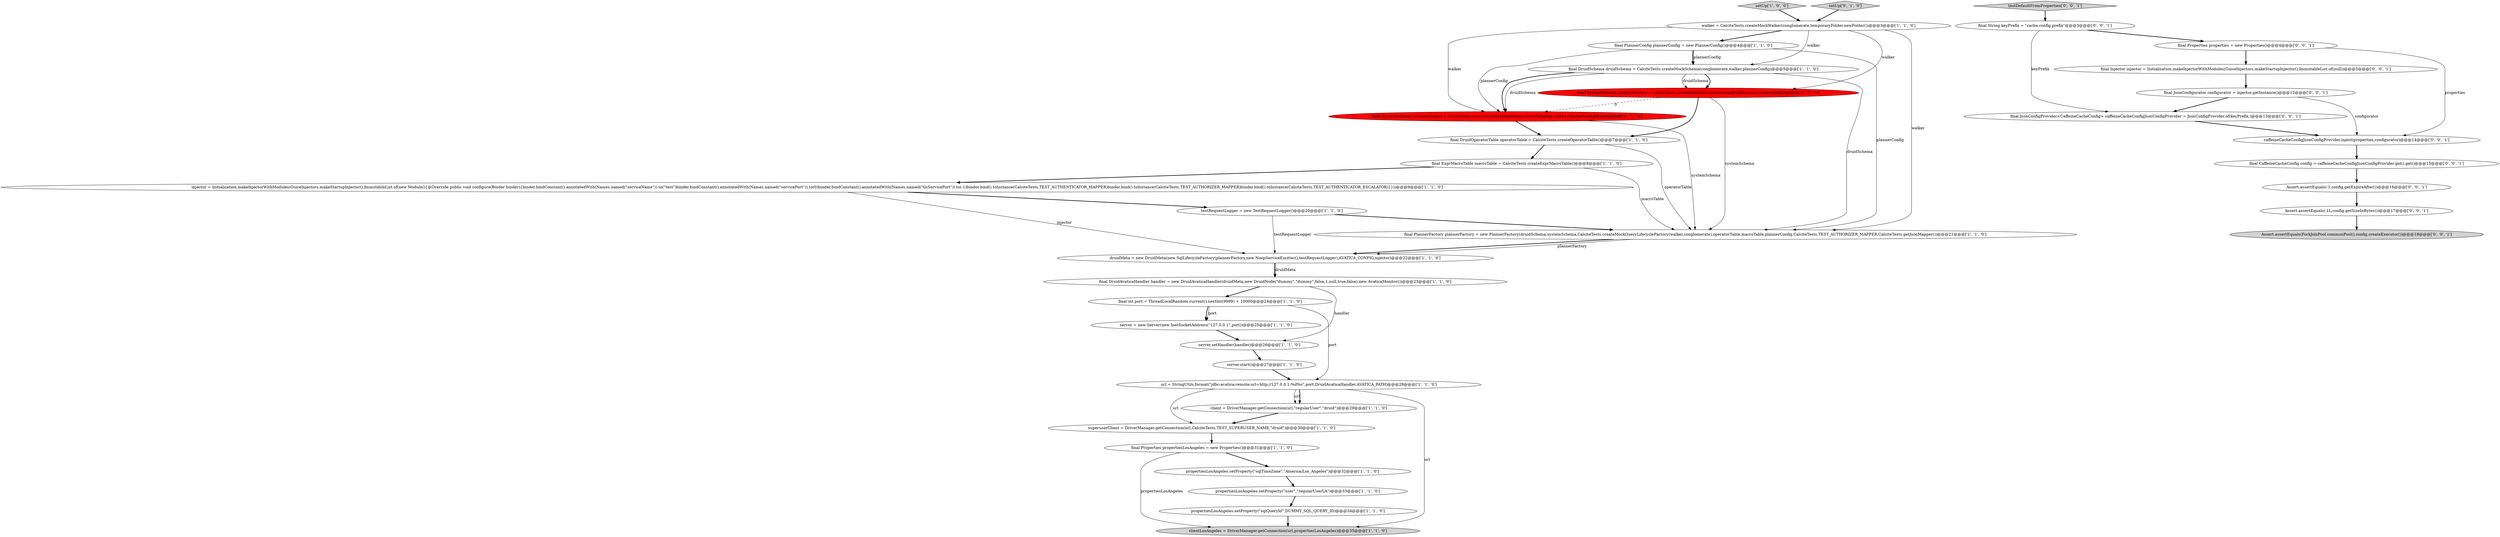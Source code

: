 digraph {
18 [style = filled, label = "injector = Initialization.makeInjectorWithModules(GuiceInjectors.makeStartupInjector(),ImmutableList.of(new Module(){@Override public void configure(Binder binder){binder.bindConstant().annotatedWith(Names.named(\"serviceName\")).to(\"test\")binder.bindConstant().annotatedWith(Names.named(\"servicePort\")).to(0)binder.bindConstant().annotatedWith(Names.named(\"tlsServicePort\")).to(-1)binder.bind().toInstance(CalciteTests.TEST_AUTHENTICATOR_MAPPER)binder.bind().toInstance(CalciteTests.TEST_AUTHORIZER_MAPPER)binder.bind().toInstance(CalciteTests.TEST_AUTHENTICATOR_ESCALATOR)}}))@@@9@@@['1', '1', '0']", fillcolor = white, shape = ellipse image = "AAA0AAABBB1BBB"];
5 [style = filled, label = "client = DriverManager.getConnection(url,\"regularUser\",\"druid\")@@@29@@@['1', '1', '0']", fillcolor = white, shape = ellipse image = "AAA0AAABBB1BBB"];
1 [style = filled, label = "clientLosAngeles = DriverManager.getConnection(url,propertiesLosAngeles)@@@35@@@['1', '1', '0']", fillcolor = lightgray, shape = ellipse image = "AAA0AAABBB1BBB"];
12 [style = filled, label = "setUp['1', '0', '0']", fillcolor = lightgray, shape = diamond image = "AAA0AAABBB1BBB"];
21 [style = filled, label = "propertiesLosAngeles.setProperty(\"user\",\"regularUserLA\")@@@33@@@['1', '1', '0']", fillcolor = white, shape = ellipse image = "AAA0AAABBB1BBB"];
25 [style = filled, label = "setUp['0', '1', '0']", fillcolor = lightgray, shape = diamond image = "AAA0AAABBB2BBB"];
28 [style = filled, label = "Assert.assertEquals(-1L,config.getSizeInBytes())@@@17@@@['0', '0', '1']", fillcolor = white, shape = ellipse image = "AAA0AAABBB3BBB"];
34 [style = filled, label = "final String keyPrefix = \"cache.config.prefix\"@@@3@@@['0', '0', '1']", fillcolor = white, shape = ellipse image = "AAA0AAABBB3BBB"];
7 [style = filled, label = "final int port = ThreadLocalRandom.current().nextInt(9999) + 10000@@@24@@@['1', '1', '0']", fillcolor = white, shape = ellipse image = "AAA0AAABBB1BBB"];
23 [style = filled, label = "propertiesLosAngeles.setProperty(\"sqlQueryId\",DUMMY_SQL_QUERY_ID)@@@34@@@['1', '1', '0']", fillcolor = white, shape = ellipse image = "AAA0AAABBB1BBB"];
33 [style = filled, label = "Assert.assertEquals(-1,config.getExpireAfter())@@@16@@@['0', '0', '1']", fillcolor = white, shape = ellipse image = "AAA0AAABBB3BBB"];
19 [style = filled, label = "final DruidAvaticaHandler handler = new DruidAvaticaHandler(druidMeta,new DruidNode(\"dummy\",\"dummy\",false,1,null,true,false),new AvaticaMonitor())@@@23@@@['1', '1', '0']", fillcolor = white, shape = ellipse image = "AAA0AAABBB1BBB"];
6 [style = filled, label = "walker = CalciteTests.createMockWalker(conglomerate,temporaryFolder.newFolder())@@@3@@@['1', '1', '0']", fillcolor = white, shape = ellipse image = "AAA0AAABBB1BBB"];
24 [style = filled, label = "final SystemSchema systemSchema = CalciteTests.createMockSystemSchema(druidSchema,walker,plannerConfig)@@@6@@@['0', '1', '0']", fillcolor = red, shape = ellipse image = "AAA1AAABBB2BBB"];
3 [style = filled, label = "final PlannerFactory plannerFactory = new PlannerFactory(druidSchema,systemSchema,CalciteTests.createMockQueryLifecycleFactory(walker,conglomerate),operatorTable,macroTable,plannerConfig,CalciteTests.TEST_AUTHORIZER_MAPPER,CalciteTests.getJsonMapper())@@@21@@@['1', '1', '0']", fillcolor = white, shape = ellipse image = "AAA0AAABBB1BBB"];
10 [style = filled, label = "propertiesLosAngeles.setProperty(\"sqlTimeZone\",\"America/Los_Angeles\")@@@32@@@['1', '1', '0']", fillcolor = white, shape = ellipse image = "AAA0AAABBB1BBB"];
27 [style = filled, label = "caffeineCacheConfigJsonConfigProvider.inject(properties,configurator)@@@14@@@['0', '0', '1']", fillcolor = white, shape = ellipse image = "AAA0AAABBB3BBB"];
15 [style = filled, label = "final DruidOperatorTable operatorTable = CalciteTests.createOperatorTable()@@@7@@@['1', '1', '0']", fillcolor = white, shape = ellipse image = "AAA0AAABBB1BBB"];
35 [style = filled, label = "final Injector injector = Initialization.makeInjectorWithModules(GuiceInjectors.makeStartupInjector(),ImmutableList.of(null))@@@5@@@['0', '0', '1']", fillcolor = white, shape = ellipse image = "AAA0AAABBB3BBB"];
13 [style = filled, label = "testRequestLogger = new TestRequestLogger()@@@20@@@['1', '1', '0']", fillcolor = white, shape = ellipse image = "AAA0AAABBB1BBB"];
0 [style = filled, label = "final SystemSchema systemSchema = CalciteTests.createMockSystemSchema(druidSchema,walker)@@@6@@@['1', '0', '0']", fillcolor = red, shape = ellipse image = "AAA1AAABBB1BBB"];
30 [style = filled, label = "testDefaultFromProperties['0', '0', '1']", fillcolor = lightgray, shape = diamond image = "AAA0AAABBB3BBB"];
9 [style = filled, label = "final DruidSchema druidSchema = CalciteTests.createMockSchema(conglomerate,walker,plannerConfig)@@@5@@@['1', '1', '0']", fillcolor = white, shape = ellipse image = "AAA0AAABBB1BBB"];
17 [style = filled, label = "final ExprMacroTable macroTable = CalciteTests.createExprMacroTable()@@@8@@@['1', '1', '0']", fillcolor = white, shape = ellipse image = "AAA0AAABBB1BBB"];
16 [style = filled, label = "superuserClient = DriverManager.getConnection(url,CalciteTests.TEST_SUPERUSER_NAME,\"druid\")@@@30@@@['1', '1', '0']", fillcolor = white, shape = ellipse image = "AAA0AAABBB1BBB"];
36 [style = filled, label = "final JsonConfigProvider<CaffeineCacheConfig> caffeineCacheConfigJsonConfigProvider = JsonConfigProvider.of(keyPrefix,)@@@13@@@['0', '0', '1']", fillcolor = white, shape = ellipse image = "AAA0AAABBB3BBB"];
20 [style = filled, label = "server = new Server(new InetSocketAddress(\"127.0.0.1\",port))@@@25@@@['1', '1', '0']", fillcolor = white, shape = ellipse image = "AAA0AAABBB1BBB"];
29 [style = filled, label = "Assert.assertEquals(ForkJoinPool.commonPool(),config.createExecutor())@@@18@@@['0', '0', '1']", fillcolor = lightgray, shape = ellipse image = "AAA0AAABBB3BBB"];
2 [style = filled, label = "final PlannerConfig plannerConfig = new PlannerConfig()@@@4@@@['1', '1', '0']", fillcolor = white, shape = ellipse image = "AAA0AAABBB1BBB"];
26 [style = filled, label = "final Properties properties = new Properties()@@@4@@@['0', '0', '1']", fillcolor = white, shape = ellipse image = "AAA0AAABBB3BBB"];
8 [style = filled, label = "server.start()@@@27@@@['1', '1', '0']", fillcolor = white, shape = ellipse image = "AAA0AAABBB1BBB"];
31 [style = filled, label = "final JsonConfigurator configurator = injector.getInstance()@@@12@@@['0', '0', '1']", fillcolor = white, shape = ellipse image = "AAA0AAABBB3BBB"];
4 [style = filled, label = "druidMeta = new DruidMeta(new SqlLifecycleFactory(plannerFactory,new NoopServiceEmitter(),testRequestLogger),AVATICA_CONFIG,injector)@@@22@@@['1', '1', '0']", fillcolor = white, shape = ellipse image = "AAA0AAABBB1BBB"];
32 [style = filled, label = "final CaffeineCacheConfig config = caffeineCacheConfigJsonConfigProvider.get().get()@@@15@@@['0', '0', '1']", fillcolor = white, shape = ellipse image = "AAA0AAABBB3BBB"];
22 [style = filled, label = "final Properties propertiesLosAngeles = new Properties()@@@31@@@['1', '1', '0']", fillcolor = white, shape = ellipse image = "AAA0AAABBB1BBB"];
14 [style = filled, label = "url = StringUtils.format(\"jdbc:avatica:remote:url=http://127.0.0.1:%d%s\",port,DruidAvaticaHandler.AVATICA_PATH)@@@28@@@['1', '1', '0']", fillcolor = white, shape = ellipse image = "AAA0AAABBB1BBB"];
11 [style = filled, label = "server.setHandler(handler)@@@26@@@['1', '1', '0']", fillcolor = white, shape = ellipse image = "AAA0AAABBB1BBB"];
28->29 [style = bold, label=""];
35->31 [style = bold, label=""];
27->32 [style = bold, label=""];
9->0 [style = bold, label=""];
14->5 [style = solid, label="url"];
24->15 [style = bold, label=""];
33->28 [style = bold, label=""];
2->24 [style = solid, label="plannerConfig"];
4->19 [style = bold, label=""];
6->24 [style = solid, label="walker"];
8->14 [style = bold, label=""];
31->36 [style = bold, label=""];
30->34 [style = bold, label=""];
10->21 [style = bold, label=""];
2->9 [style = bold, label=""];
7->20 [style = bold, label=""];
20->11 [style = bold, label=""];
34->36 [style = solid, label="keyPrefix"];
16->22 [style = bold, label=""];
25->6 [style = bold, label=""];
12->6 [style = bold, label=""];
15->3 [style = solid, label="operatorTable"];
3->4 [style = bold, label=""];
19->11 [style = solid, label="handler"];
7->20 [style = solid, label="port"];
0->15 [style = bold, label=""];
32->33 [style = bold, label=""];
31->27 [style = solid, label="configurator"];
18->4 [style = solid, label="injector"];
13->4 [style = solid, label="testRequestLogger"];
6->2 [style = bold, label=""];
4->19 [style = solid, label="druidMeta"];
5->16 [style = bold, label=""];
6->9 [style = solid, label="walker"];
9->0 [style = solid, label="druidSchema"];
15->17 [style = bold, label=""];
9->3 [style = solid, label="druidSchema"];
36->27 [style = bold, label=""];
13->3 [style = bold, label=""];
22->1 [style = solid, label="propertiesLosAngeles"];
34->26 [style = bold, label=""];
9->24 [style = solid, label="druidSchema"];
26->35 [style = bold, label=""];
0->3 [style = solid, label="systemSchema"];
22->10 [style = bold, label=""];
18->13 [style = bold, label=""];
24->3 [style = solid, label="systemSchema"];
23->1 [style = bold, label=""];
14->1 [style = solid, label="url"];
17->3 [style = solid, label="macroTable"];
11->8 [style = bold, label=""];
0->24 [style = dashed, label="0"];
3->4 [style = solid, label="plannerFactory"];
2->9 [style = solid, label="plannerConfig"];
6->0 [style = solid, label="walker"];
6->3 [style = solid, label="walker"];
19->7 [style = bold, label=""];
14->16 [style = solid, label="url"];
9->24 [style = bold, label=""];
2->3 [style = solid, label="plannerConfig"];
17->18 [style = bold, label=""];
26->27 [style = solid, label="properties"];
7->14 [style = solid, label="port"];
14->5 [style = bold, label=""];
21->23 [style = bold, label=""];
}
